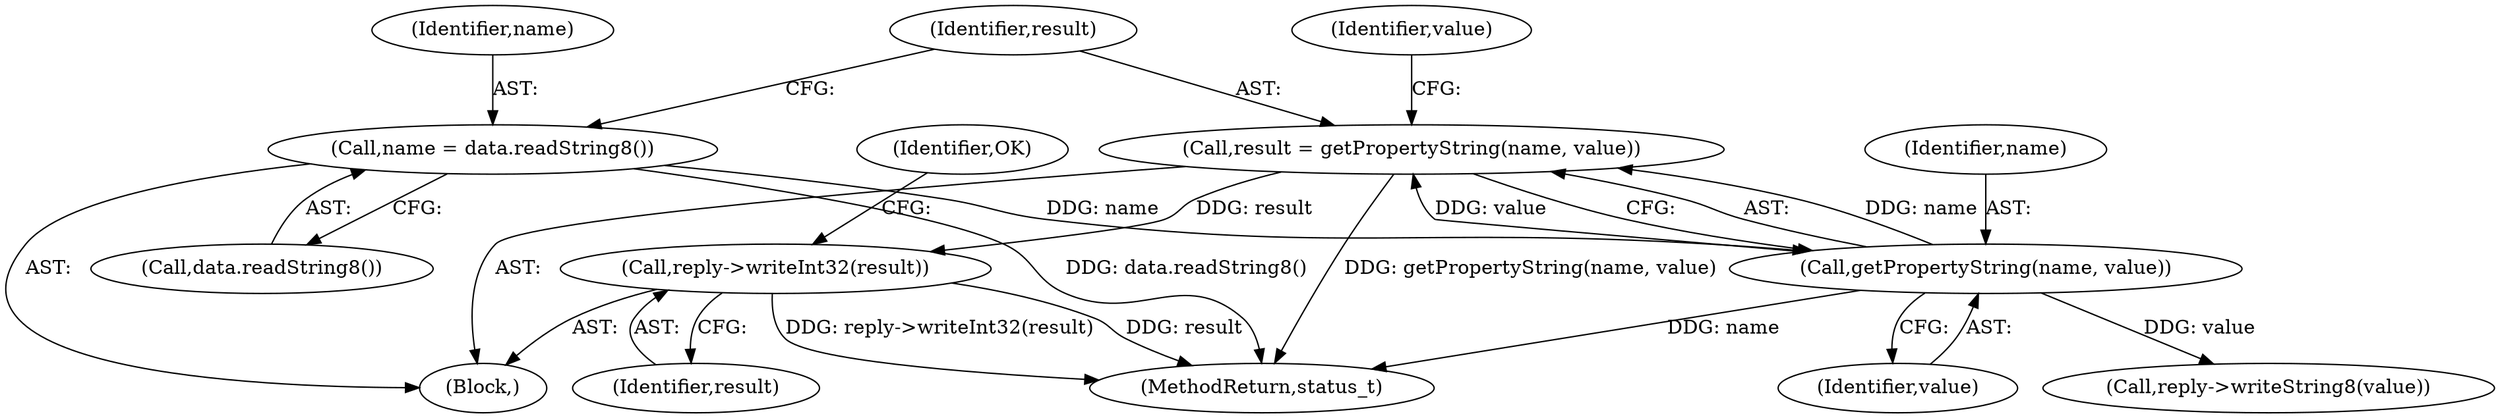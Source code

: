 digraph "0_Android_5a856f2092f7086aa0fea9ae06b9255befcdcd34@API" {
"1000577" [label="(Call,reply->writeInt32(result))"];
"1000570" [label="(Call,result = getPropertyString(name, value))"];
"1000572" [label="(Call,getPropertyString(name, value))"];
"1000565" [label="(Call,name = data.readString8())"];
"1000573" [label="(Identifier,name)"];
"1000580" [label="(Identifier,OK)"];
"1000901" [label="(MethodReturn,status_t)"];
"1000574" [label="(Identifier,value)"];
"1000571" [label="(Identifier,result)"];
"1000570" [label="(Call,result = getPropertyString(name, value))"];
"1000566" [label="(Identifier,name)"];
"1000575" [label="(Call,reply->writeString8(value))"];
"1000559" [label="(Block,)"];
"1000576" [label="(Identifier,value)"];
"1000577" [label="(Call,reply->writeInt32(result))"];
"1000565" [label="(Call,name = data.readString8())"];
"1000567" [label="(Call,data.readString8())"];
"1000572" [label="(Call,getPropertyString(name, value))"];
"1000578" [label="(Identifier,result)"];
"1000577" -> "1000559"  [label="AST: "];
"1000577" -> "1000578"  [label="CFG: "];
"1000578" -> "1000577"  [label="AST: "];
"1000580" -> "1000577"  [label="CFG: "];
"1000577" -> "1000901"  [label="DDG: reply->writeInt32(result)"];
"1000577" -> "1000901"  [label="DDG: result"];
"1000570" -> "1000577"  [label="DDG: result"];
"1000570" -> "1000559"  [label="AST: "];
"1000570" -> "1000572"  [label="CFG: "];
"1000571" -> "1000570"  [label="AST: "];
"1000572" -> "1000570"  [label="AST: "];
"1000576" -> "1000570"  [label="CFG: "];
"1000570" -> "1000901"  [label="DDG: getPropertyString(name, value)"];
"1000572" -> "1000570"  [label="DDG: name"];
"1000572" -> "1000570"  [label="DDG: value"];
"1000572" -> "1000574"  [label="CFG: "];
"1000573" -> "1000572"  [label="AST: "];
"1000574" -> "1000572"  [label="AST: "];
"1000572" -> "1000901"  [label="DDG: name"];
"1000565" -> "1000572"  [label="DDG: name"];
"1000572" -> "1000575"  [label="DDG: value"];
"1000565" -> "1000559"  [label="AST: "];
"1000565" -> "1000567"  [label="CFG: "];
"1000566" -> "1000565"  [label="AST: "];
"1000567" -> "1000565"  [label="AST: "];
"1000571" -> "1000565"  [label="CFG: "];
"1000565" -> "1000901"  [label="DDG: data.readString8()"];
}
